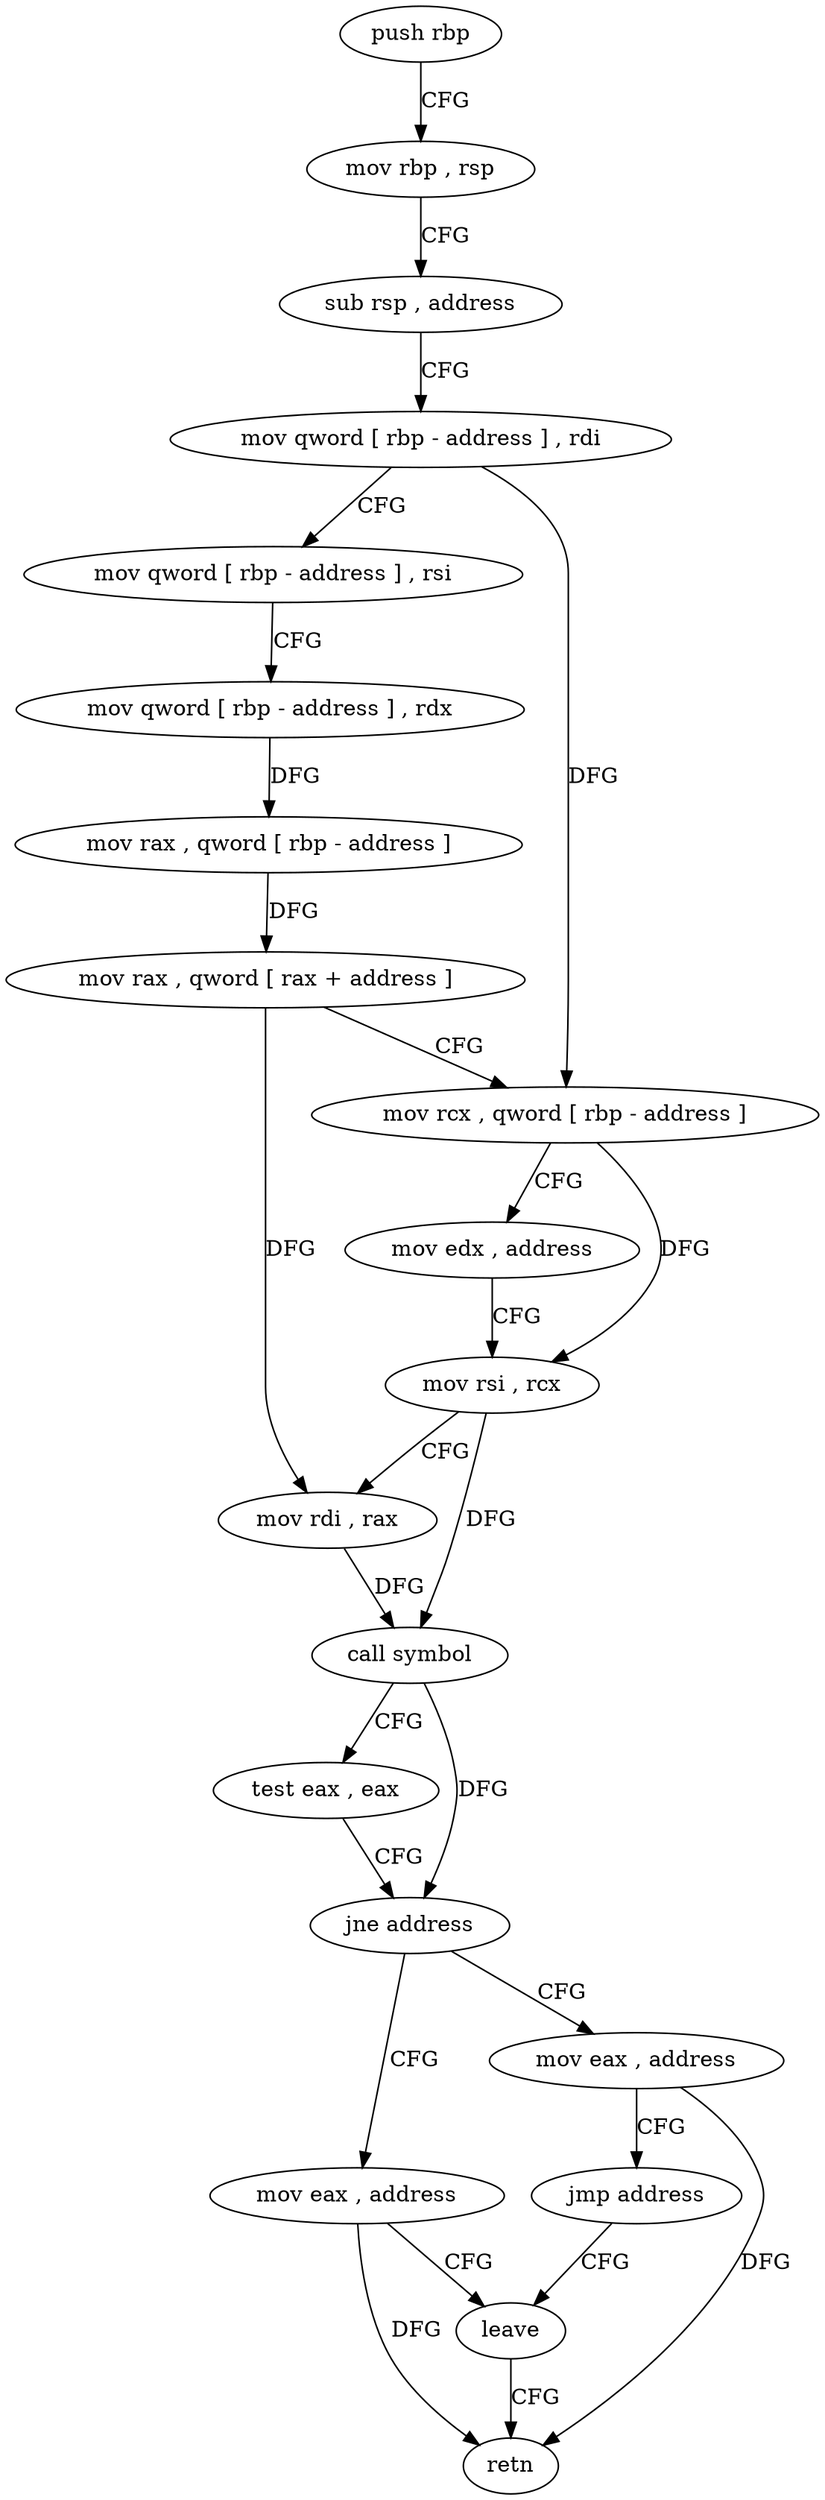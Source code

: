 digraph "func" {
"4217212" [label = "push rbp" ]
"4217213" [label = "mov rbp , rsp" ]
"4217216" [label = "sub rsp , address" ]
"4217220" [label = "mov qword [ rbp - address ] , rdi" ]
"4217224" [label = "mov qword [ rbp - address ] , rsi" ]
"4217228" [label = "mov qword [ rbp - address ] , rdx" ]
"4217232" [label = "mov rax , qword [ rbp - address ]" ]
"4217236" [label = "mov rax , qword [ rax + address ]" ]
"4217240" [label = "mov rcx , qword [ rbp - address ]" ]
"4217244" [label = "mov edx , address" ]
"4217249" [label = "mov rsi , rcx" ]
"4217252" [label = "mov rdi , rax" ]
"4217255" [label = "call symbol" ]
"4217260" [label = "test eax , eax" ]
"4217262" [label = "jne address" ]
"4217271" [label = "mov eax , address" ]
"4217264" [label = "mov eax , address" ]
"4217276" [label = "leave" ]
"4217269" [label = "jmp address" ]
"4217277" [label = "retn" ]
"4217212" -> "4217213" [ label = "CFG" ]
"4217213" -> "4217216" [ label = "CFG" ]
"4217216" -> "4217220" [ label = "CFG" ]
"4217220" -> "4217224" [ label = "CFG" ]
"4217220" -> "4217240" [ label = "DFG" ]
"4217224" -> "4217228" [ label = "CFG" ]
"4217228" -> "4217232" [ label = "DFG" ]
"4217232" -> "4217236" [ label = "DFG" ]
"4217236" -> "4217240" [ label = "CFG" ]
"4217236" -> "4217252" [ label = "DFG" ]
"4217240" -> "4217244" [ label = "CFG" ]
"4217240" -> "4217249" [ label = "DFG" ]
"4217244" -> "4217249" [ label = "CFG" ]
"4217249" -> "4217252" [ label = "CFG" ]
"4217249" -> "4217255" [ label = "DFG" ]
"4217252" -> "4217255" [ label = "DFG" ]
"4217255" -> "4217260" [ label = "CFG" ]
"4217255" -> "4217262" [ label = "DFG" ]
"4217260" -> "4217262" [ label = "CFG" ]
"4217262" -> "4217271" [ label = "CFG" ]
"4217262" -> "4217264" [ label = "CFG" ]
"4217271" -> "4217276" [ label = "CFG" ]
"4217271" -> "4217277" [ label = "DFG" ]
"4217264" -> "4217269" [ label = "CFG" ]
"4217264" -> "4217277" [ label = "DFG" ]
"4217276" -> "4217277" [ label = "CFG" ]
"4217269" -> "4217276" [ label = "CFG" ]
}

